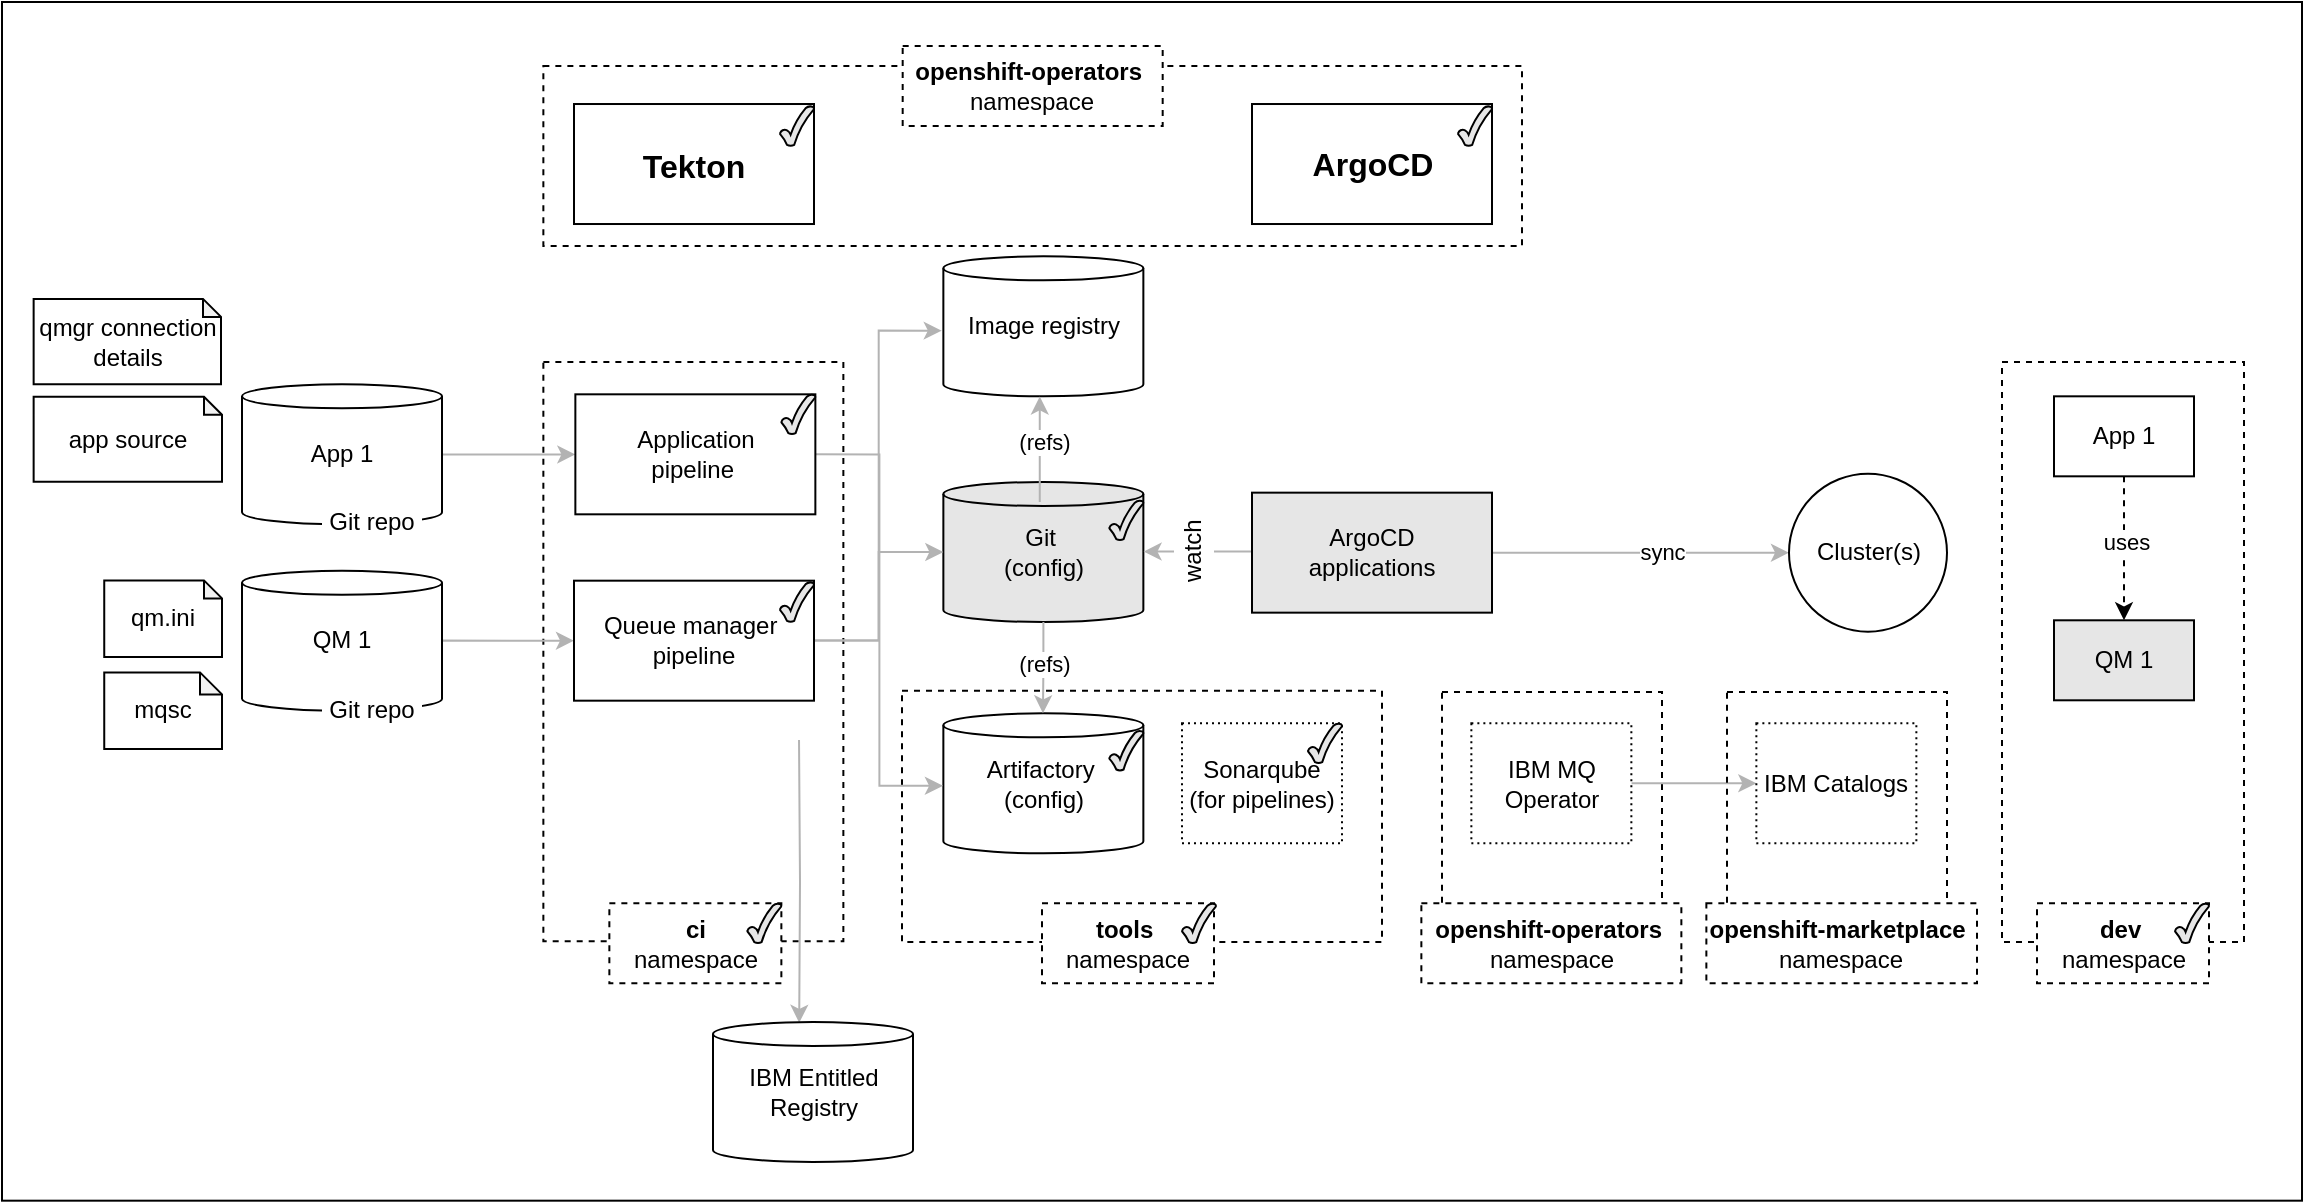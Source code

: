 <mxfile version="13.6.2" type="device"><diagram id="UTinChKDrVvf448LVd9W" name="Page-1"><mxGraphModel dx="599" dy="905" grid="1" gridSize="10" guides="1" tooltips="1" connect="1" arrows="1" fold="1" page="1" pageScale="1" pageWidth="827" pageHeight="1169" math="0" shadow="0"><root><mxCell id="0"/><mxCell id="1" parent="0"/><mxCell id="7EbdtZ1wX-9lele891Sm-1" value="" style="rounded=0;whiteSpace=wrap;html=1;strokeWidth=1;fillColor=none;labelBorderColor=none;labelBackgroundColor=#E6E6E6;" parent="1" vertex="1"><mxGeometry x="1310" y="700" width="1150" height="599.34" as="geometry"/></mxCell><mxCell id="pC6Pr4sY8DL3rVnmXE86-1" value="" style="rounded=0;whiteSpace=wrap;html=1;fillColor=none;dashed=1;" parent="1" vertex="1"><mxGeometry x="1580.68" y="732" width="489.32" height="90" as="geometry"/></mxCell><mxCell id="nMPC3mPah6r8PmS-MzH5-1" value="" style="rounded=0;whiteSpace=wrap;html=1;fillColor=none;dashed=1;" parent="1" vertex="1"><mxGeometry x="1760" y="1044.33" width="240" height="125.67" as="geometry"/></mxCell><mxCell id="NAWqDlOEye6jGbW9zt98-1" value="" style="rounded=0;whiteSpace=wrap;html=1;strokeWidth=1;fontSize=12;fontColor=#000000;fillColor=none;" parent="1" vertex="1"><mxGeometry x="1596" y="751.01" width="120" height="60" as="geometry"/></mxCell><mxCell id="NAWqDlOEye6jGbW9zt98-2" value="" style="rounded=0;whiteSpace=wrap;html=1;strokeWidth=1;fontSize=12;fontColor=#000000;fillColor=none;" parent="1" vertex="1"><mxGeometry x="1935" y="751.01" width="120" height="60" as="geometry"/></mxCell><mxCell id="Jk9uCM5dDqmdFH6WGkGJ-2" value="" style="rounded=0;whiteSpace=wrap;html=1;fillColor=none;dashed=1;" parent="1" vertex="1"><mxGeometry x="1580.68" y="880" width="150" height="289.66" as="geometry"/></mxCell><mxCell id="Jk9uCM5dDqmdFH6WGkGJ-3" value="" style="rounded=0;whiteSpace=wrap;html=1;fillColor=none;dashed=1;" parent="1" vertex="1"><mxGeometry x="2310" y="880" width="121" height="290" as="geometry"/></mxCell><mxCell id="7EbdtZ1wX-9lele891Sm-3" value="Image registry" style="shape=cylinder2;whiteSpace=wrap;html=1;boundedLbl=1;backgroundOutline=1;size=6.0;strokeWidth=1;fillColor=#ffffff;fontSize=12;fontColor=#000000;" parent="1" vertex="1"><mxGeometry x="1780.68" y="827.16" width="100" height="70" as="geometry"/></mxCell><mxCell id="7EbdtZ1wX-9lele891Sm-4" style="edgeStyle=orthogonalEdgeStyle;rounded=0;orthogonalLoop=1;jettySize=auto;html=1;entryX=-0.008;entryY=0.531;entryDx=0;entryDy=0;entryPerimeter=0;strokeColor=#B3B3B3;fontSize=12;fontColor=#000000;" parent="1" source="7EbdtZ1wX-9lele891Sm-2" target="7EbdtZ1wX-9lele891Sm-3" edge="1"><mxGeometry relative="1" as="geometry"/></mxCell><mxCell id="7EbdtZ1wX-9lele891Sm-5" value="Git&amp;nbsp;&lt;br&gt;(config)" style="shape=cylinder2;whiteSpace=wrap;html=1;boundedLbl=1;backgroundOutline=1;size=6.0;strokeWidth=1;fontSize=12;fontColor=#000000;fillColor=#E6E6E6;" parent="1" vertex="1"><mxGeometry x="1780.68" y="940.0" width="100" height="70" as="geometry"/></mxCell><mxCell id="7EbdtZ1wX-9lele891Sm-6" style="edgeStyle=orthogonalEdgeStyle;rounded=0;orthogonalLoop=1;jettySize=auto;html=1;strokeColor=#B3B3B3;fontSize=12;fontColor=#000000;" parent="1" source="7EbdtZ1wX-9lele891Sm-2" target="7EbdtZ1wX-9lele891Sm-5" edge="1"><mxGeometry relative="1" as="geometry"/></mxCell><mxCell id="7EbdtZ1wX-9lele891Sm-7" style="edgeStyle=orthogonalEdgeStyle;rounded=0;orthogonalLoop=1;jettySize=auto;html=1;strokeColor=#B3B3B3;fontSize=12;fontColor=#000000;entryX=1.001;entryY=0.497;entryDx=0;entryDy=0;entryPerimeter=0;" parent="1" source="7EbdtZ1wX-9lele891Sm-9" target="7EbdtZ1wX-9lele891Sm-5" edge="1"><mxGeometry relative="1" as="geometry"><mxPoint x="1870" y="975" as="targetPoint"/><Array as="points"><mxPoint x="1888" y="975"/></Array></mxGeometry></mxCell><mxCell id="uUtcWR_pwqHPvkWtNcrW-5" style="edgeStyle=orthogonalEdgeStyle;rounded=0;orthogonalLoop=1;jettySize=auto;html=1;strokeColor=#B3B3B3;" parent="1" source="7EbdtZ1wX-9lele891Sm-9" target="7EbdtZ1wX-9lele891Sm-10" edge="1"><mxGeometry relative="1" as="geometry"/></mxCell><mxCell id="uUtcWR_pwqHPvkWtNcrW-6" value="sync" style="edgeLabel;html=1;align=center;verticalAlign=middle;resizable=0;points=[];" parent="uUtcWR_pwqHPvkWtNcrW-5" vertex="1" connectable="0"><mxGeometry x="0.232" y="-1" relative="1" as="geometry"><mxPoint x="-6.39" y="-2" as="offset"/></mxGeometry></mxCell><mxCell id="7EbdtZ1wX-9lele891Sm-9" value="ArgoCD&lt;br&gt;applications" style="rounded=0;whiteSpace=wrap;html=1;strokeWidth=1;fontSize=12;fontColor=#000000;fillColor=#E6E6E6;" parent="1" vertex="1"><mxGeometry x="1935" y="945.33" width="120" height="60" as="geometry"/></mxCell><mxCell id="7EbdtZ1wX-9lele891Sm-10" value="Cluster(s)" style="ellipse;whiteSpace=wrap;html=1;aspect=fixed;strokeWidth=1;fillColor=#ffffff;fontSize=12;fontColor=#000000;" parent="1" vertex="1"><mxGeometry x="2203.5" y="935.83" width="79" height="79" as="geometry"/></mxCell><mxCell id="7EbdtZ1wX-9lele891Sm-12" value="Tekton" style="text;html=1;strokeColor=none;align=center;verticalAlign=middle;whiteSpace=wrap;rounded=0;fontSize=16;fontColor=#000000;fontStyle=1;" parent="1" vertex="1"><mxGeometry x="1635.68" y="772" width="40" height="20" as="geometry"/></mxCell><mxCell id="7EbdtZ1wX-9lele891Sm-13" value="ArgoCD" style="text;html=1;strokeColor=none;align=center;verticalAlign=middle;whiteSpace=wrap;rounded=0;fontSize=16;fontColor=#000000;fontStyle=1;" parent="1" vertex="1"><mxGeometry x="1950.75" y="771.01" width="88.5" height="20" as="geometry"/></mxCell><mxCell id="7EbdtZ1wX-9lele891Sm-15" value="Artifactory&amp;nbsp;&lt;br&gt;(config)" style="shape=cylinder2;whiteSpace=wrap;html=1;boundedLbl=1;backgroundOutline=1;size=6.0;strokeWidth=1;fontSize=12;fontColor=#000000;labelBackgroundColor=none;fillColor=none;" parent="1" vertex="1"><mxGeometry x="1780.68" y="1055.66" width="100" height="70" as="geometry"/></mxCell><mxCell id="7EbdtZ1wX-9lele891Sm-16" style="edgeStyle=orthogonalEdgeStyle;rounded=0;orthogonalLoop=1;jettySize=auto;html=1;startArrow=none;endArrow=classic;strokeColor=#B3B3B3;fontFamily=Helvetica;fontColor=#000000;entryX=-0.002;entryY=0.518;entryDx=0;entryDy=0;entryPerimeter=0;fontSize=12;exitX=1;exitY=0.5;exitDx=0;exitDy=0;" parent="1" source="7EbdtZ1wX-9lele891Sm-33" target="7EbdtZ1wX-9lele891Sm-15" edge="1"><mxGeometry relative="1" as="geometry"/></mxCell><mxCell id="7EbdtZ1wX-9lele891Sm-17" style="edgeStyle=orthogonalEdgeStyle;rounded=0;orthogonalLoop=1;jettySize=auto;html=1;startArrow=none;endArrow=classic;strokeColor=#B3B3B3;fontFamily=Helvetica;fontColor=#000000;fontSize=12;endFill=1;entryX=0.498;entryY=0;entryDx=0;entryDy=0;entryPerimeter=0;" parent="1" source="7EbdtZ1wX-9lele891Sm-5" target="7EbdtZ1wX-9lele891Sm-15" edge="1"><mxGeometry relative="1" as="geometry"><mxPoint x="1830.68" y="1045.66" as="targetPoint"/></mxGeometry></mxCell><mxCell id="7EbdtZ1wX-9lele891Sm-18" value="&amp;nbsp;(refs)&amp;nbsp;" style="edgeLabel;html=1;align=center;verticalAlign=middle;resizable=0;points=[];fontFamily=Helvetica;fontColor=#000000;" parent="7EbdtZ1wX-9lele891Sm-17" vertex="1" connectable="0"><mxGeometry x="0.659" relative="1" as="geometry"><mxPoint x="0.2" y="-17.18" as="offset"/></mxGeometry></mxCell><mxCell id="7EbdtZ1wX-9lele891Sm-19" style="edgeStyle=orthogonalEdgeStyle;rounded=0;orthogonalLoop=1;jettySize=auto;html=1;entryX=0;entryY=0.5;entryDx=0;entryDy=0;fillColor=#f5f5f5;strokeColor=#B3B3B3;exitX=0.99;exitY=0.524;exitDx=0;exitDy=0;exitPerimeter=0;" parent="1" source="7EbdtZ1wX-9lele891Sm-20" target="7EbdtZ1wX-9lele891Sm-2" edge="1"><mxGeometry relative="1" as="geometry"><Array as="points"><mxPoint x="1529" y="1019"/></Array><mxPoint x="1539.34" y="1009.15" as="sourcePoint"/></mxGeometry></mxCell><mxCell id="7EbdtZ1wX-9lele891Sm-20" value="QM 1" style="shape=cylinder2;whiteSpace=wrap;html=1;boundedLbl=1;backgroundOutline=1;size=6.0;strokeWidth=1;fontSize=12;fontColor=#000000;fillColor=#FFFFFF;" parent="1" vertex="1"><mxGeometry x="1430" y="984.33" width="100" height="70" as="geometry"/></mxCell><mxCell id="7EbdtZ1wX-9lele891Sm-34" style="edgeStyle=orthogonalEdgeStyle;rounded=0;orthogonalLoop=1;jettySize=auto;html=1;fillColor=#f5f5f5;strokeColor=#b3b3b3;" parent="1" source="7EbdtZ1wX-9lele891Sm-22" target="7EbdtZ1wX-9lele891Sm-33" edge="1"><mxGeometry relative="1" as="geometry"><Array as="points"><mxPoint x="1580" y="926"/><mxPoint x="1580" y="926"/></Array></mxGeometry></mxCell><mxCell id="7EbdtZ1wX-9lele891Sm-22" value="App 1" style="shape=cylinder2;whiteSpace=wrap;html=1;boundedLbl=1;backgroundOutline=1;size=6.0;strokeWidth=1;fillColor=#ffffff;fontSize=12;fontColor=#000000;" parent="1" vertex="1"><mxGeometry x="1430" y="891.16" width="100" height="70" as="geometry"/></mxCell><mxCell id="7EbdtZ1wX-9lele891Sm-23" value="qmgr connection details" style="shape=note;whiteSpace=wrap;html=1;backgroundOutline=1;darkOpacity=0.05;fillColor=none;size=9;" parent="1" vertex="1"><mxGeometry x="1325.82" y="848.45" width="93.68" height="42.71" as="geometry"/></mxCell><mxCell id="7EbdtZ1wX-9lele891Sm-24" value="Git repo" style="text;html=1;align=center;verticalAlign=middle;whiteSpace=wrap;rounded=0;fillColor=#ffffff;" parent="1" vertex="1"><mxGeometry x="1470" y="950.16" width="50" height="20" as="geometry"/></mxCell><mxCell id="7EbdtZ1wX-9lele891Sm-25" value="mqsc" style="shape=note;whiteSpace=wrap;html=1;backgroundOutline=1;darkOpacity=0.05;size=11;fillColor=#FFFFFF;" parent="1" vertex="1"><mxGeometry x="1361.12" y="1035.19" width="58.878" height="38.273" as="geometry"/></mxCell><mxCell id="7EbdtZ1wX-9lele891Sm-26" value="qm.ini" style="shape=note;whiteSpace=wrap;html=1;backgroundOutline=1;darkOpacity=0.05;size=9;fillColor=#FFFFFF;" parent="1" vertex="1"><mxGeometry x="1361.122" y="989.19" width="58.878" height="38.273" as="geometry"/></mxCell><mxCell id="7EbdtZ1wX-9lele891Sm-27" value="app source" style="shape=note;whiteSpace=wrap;html=1;backgroundOutline=1;darkOpacity=0.05;fillColor=none;size=9;" parent="1" vertex="1"><mxGeometry x="1325.82" y="897.37" width="94.18" height="42.5" as="geometry"/></mxCell><mxCell id="7EbdtZ1wX-9lele891Sm-28" value="QM 1" style="rounded=0;whiteSpace=wrap;html=1;fillColor=#E6E6E6;" parent="1" vertex="1"><mxGeometry x="2336" y="1009.15" width="70" height="40" as="geometry"/></mxCell><mxCell id="7EbdtZ1wX-9lele891Sm-29" style="edgeStyle=orthogonalEdgeStyle;rounded=0;orthogonalLoop=1;jettySize=auto;html=1;dashed=1;" parent="1" source="7EbdtZ1wX-9lele891Sm-31" target="7EbdtZ1wX-9lele891Sm-28" edge="1"><mxGeometry relative="1" as="geometry"/></mxCell><mxCell id="7EbdtZ1wX-9lele891Sm-30" value="uses" style="edgeLabel;html=1;align=center;verticalAlign=middle;resizable=0;points=[];" parent="7EbdtZ1wX-9lele891Sm-29" vertex="1" connectable="0"><mxGeometry x="-0.088" y="1" relative="1" as="geometry"><mxPoint as="offset"/></mxGeometry></mxCell><mxCell id="7EbdtZ1wX-9lele891Sm-31" value="App 1" style="rounded=0;whiteSpace=wrap;html=1;fillColor=#ffffff;" parent="1" vertex="1"><mxGeometry x="2336" y="897.16" width="70" height="40" as="geometry"/></mxCell><mxCell id="7EbdtZ1wX-9lele891Sm-33" value="Application &lt;br&gt;pipeline&amp;nbsp;" style="rounded=0;whiteSpace=wrap;html=1;strokeWidth=1;fontSize=12;fontColor=#000000;fillColor=none;" parent="1" vertex="1"><mxGeometry x="1596.68" y="896.16" width="120" height="60" as="geometry"/></mxCell><mxCell id="7EbdtZ1wX-9lele891Sm-14" value="watch" style="text;html=1;strokeColor=none;align=center;verticalAlign=middle;whiteSpace=wrap;rounded=0;fontSize=12;rotation=-90;fillColor=#ffffff;" parent="1" vertex="1"><mxGeometry x="1886" y="964.33" width="40" height="20" as="geometry"/></mxCell><mxCell id="7EbdtZ1wX-9lele891Sm-37" style="edgeStyle=orthogonalEdgeStyle;rounded=0;orthogonalLoop=1;jettySize=auto;html=1;startArrow=none;endArrow=classic;strokeColor=#B3B3B3;fontFamily=Helvetica;fontColor=#000000;fontSize=12;endFill=1;entryX=0.482;entryY=1.001;entryDx=0;entryDy=0;entryPerimeter=0;exitX=0.482;exitY=0.143;exitDx=0;exitDy=0;exitPerimeter=0;" parent="1" source="7EbdtZ1wX-9lele891Sm-5" target="7EbdtZ1wX-9lele891Sm-3" edge="1"><mxGeometry relative="1" as="geometry"><mxPoint x="1840.48" y="1065.66" as="targetPoint"/><mxPoint x="1829" y="940" as="sourcePoint"/></mxGeometry></mxCell><mxCell id="7EbdtZ1wX-9lele891Sm-38" value="&amp;nbsp;(refs)&amp;nbsp;" style="edgeLabel;html=1;align=center;verticalAlign=middle;resizable=0;points=[];fontFamily=Helvetica;fontColor=#000000;" parent="7EbdtZ1wX-9lele891Sm-37" vertex="1" connectable="0"><mxGeometry x="0.659" relative="1" as="geometry"><mxPoint x="1.8" y="13.88" as="offset"/></mxGeometry></mxCell><mxCell id="Jk9uCM5dDqmdFH6WGkGJ-4" value="&lt;b&gt;ci&lt;/b&gt; &lt;br&gt;namespace" style="text;html=1;align=center;verticalAlign=middle;whiteSpace=wrap;rounded=0;dashed=1;labelBackgroundColor=none;strokeColor=#000000;fillColor=#ffffff;" parent="1" vertex="1"><mxGeometry x="1613.68" y="1150.66" width="86" height="40" as="geometry"/></mxCell><mxCell id="NAWqDlOEye6jGbW9zt98-3" value="&lt;b&gt;dev&lt;/b&gt;&amp;nbsp;&lt;br&gt;namespace" style="text;html=1;align=center;verticalAlign=middle;whiteSpace=wrap;rounded=0;dashed=1;labelBackgroundColor=none;strokeColor=#000000;fillColor=#ffffff;" parent="1" vertex="1"><mxGeometry x="2327.5" y="1150.66" width="86" height="40" as="geometry"/></mxCell><mxCell id="nMPC3mPah6r8PmS-MzH5-2" value="&lt;b&gt;tools&lt;/b&gt;&amp;nbsp;&lt;br&gt;namespace" style="text;html=1;align=center;verticalAlign=middle;whiteSpace=wrap;rounded=0;dashed=1;labelBackgroundColor=none;strokeColor=#000000;fillColor=#ffffff;" parent="1" vertex="1"><mxGeometry x="1830" y="1150.66" width="86" height="40" as="geometry"/></mxCell><mxCell id="iSr1FxoObjYm5_AKLZpw-1" value="Sonarqube&lt;br&gt;(for pipelines)" style="rounded=0;whiteSpace=wrap;html=1;strokeWidth=1;fontSize=12;fontColor=#000000;dashed=1;dashPattern=1 2;fillColor=none;" parent="1" vertex="1"><mxGeometry x="1900" y="1060.66" width="80" height="60" as="geometry"/></mxCell><mxCell id="7EbdtZ1wX-9lele891Sm-2" value="Queue manager&amp;nbsp;&lt;br&gt;pipeline" style="rounded=0;whiteSpace=wrap;html=1;strokeWidth=1;fontSize=12;fontColor=#000000;fillColor=#FFFFFF;" parent="1" vertex="1"><mxGeometry x="1596" y="989.34" width="120" height="60" as="geometry"/></mxCell><mxCell id="F3B-IeDooN-zGBDn68_g-2" value="" style="verticalLabelPosition=bottom;verticalAlign=top;html=1;shape=mxgraph.basic.tick;fillColor=#E6E6E6;" parent="1" vertex="1"><mxGeometry x="1699" y="752" width="17" height="20" as="geometry"/></mxCell><mxCell id="F3B-IeDooN-zGBDn68_g-3" value="" style="verticalLabelPosition=bottom;verticalAlign=top;html=1;shape=mxgraph.basic.tick;fillColor=#E6E6E6;" parent="1" vertex="1"><mxGeometry x="2038" y="752" width="17" height="20" as="geometry"/></mxCell><mxCell id="F3B-IeDooN-zGBDn68_g-5" value="" style="verticalLabelPosition=bottom;verticalAlign=top;html=1;shape=mxgraph.basic.tick;fillColor=#E6E6E6;" parent="1" vertex="1"><mxGeometry x="1863.68" y="949.16" width="17" height="20" as="geometry"/></mxCell><mxCell id="F3B-IeDooN-zGBDn68_g-6" value="" style="verticalLabelPosition=bottom;verticalAlign=top;html=1;shape=mxgraph.basic.tick;fillColor=#E6E6E6;" parent="1" vertex="1"><mxGeometry x="1682.68" y="1150.66" width="17" height="20" as="geometry"/></mxCell><mxCell id="F3B-IeDooN-zGBDn68_g-7" value="" style="verticalLabelPosition=bottom;verticalAlign=top;html=1;shape=mxgraph.basic.tick;fillColor=#E6E6E6;" parent="1" vertex="1"><mxGeometry x="1900" y="1150.66" width="17" height="20" as="geometry"/></mxCell><mxCell id="F3B-IeDooN-zGBDn68_g-8" value="" style="verticalLabelPosition=bottom;verticalAlign=top;html=1;shape=mxgraph.basic.tick;fillColor=#E6E6E6;" parent="1" vertex="1"><mxGeometry x="2396.5" y="1150.66" width="17" height="20" as="geometry"/></mxCell><mxCell id="b6R_iBbxvuWY6ZgcWjGZ-1" value="" style="verticalLabelPosition=bottom;verticalAlign=top;html=1;shape=mxgraph.basic.tick;fillColor=#E6E6E6;" parent="1" vertex="1"><mxGeometry x="1699.68" y="896.16" width="17" height="20" as="geometry"/></mxCell><mxCell id="b6R_iBbxvuWY6ZgcWjGZ-2" value="" style="verticalLabelPosition=bottom;verticalAlign=top;html=1;shape=mxgraph.basic.tick;fillColor=#E6E6E6;" parent="1" vertex="1"><mxGeometry x="1699" y="990" width="17" height="20" as="geometry"/></mxCell><mxCell id="b6R_iBbxvuWY6ZgcWjGZ-3" value="" style="verticalLabelPosition=bottom;verticalAlign=top;html=1;shape=mxgraph.basic.tick;fillColor=#E6E6E6;" parent="1" vertex="1"><mxGeometry x="1863.68" y="1064.33" width="17" height="20" as="geometry"/></mxCell><mxCell id="b6R_iBbxvuWY6ZgcWjGZ-5" value="" style="verticalLabelPosition=bottom;verticalAlign=top;html=1;shape=mxgraph.basic.tick;fillColor=#E6E6E6;" parent="1" vertex="1"><mxGeometry x="1963" y="1060.66" width="17" height="20" as="geometry"/></mxCell><mxCell id="7EbdtZ1wX-9lele891Sm-32" value="Git repo" style="text;html=1;align=center;verticalAlign=middle;whiteSpace=wrap;rounded=0;fillColor=#ffffff;" parent="1" vertex="1"><mxGeometry x="1470" y="1044.33" width="50" height="20" as="geometry"/></mxCell><mxCell id="b6R_iBbxvuWY6ZgcWjGZ-11" value="" style="rounded=0;whiteSpace=wrap;html=1;fillColor=none;dashed=1;" parent="1" vertex="1"><mxGeometry x="2030" y="1044.99" width="110" height="125.67" as="geometry"/></mxCell><mxCell id="b6R_iBbxvuWY6ZgcWjGZ-12" value="&lt;b&gt;openshift-operators&lt;/b&gt;&amp;nbsp;&lt;br&gt;namespace" style="text;html=1;align=center;verticalAlign=middle;whiteSpace=wrap;rounded=0;dashed=1;labelBackgroundColor=none;strokeColor=#000000;fillColor=#ffffff;" parent="1" vertex="1"><mxGeometry x="2019.68" y="1150.66" width="130" height="40" as="geometry"/></mxCell><mxCell id="uUtcWR_pwqHPvkWtNcrW-7" style="edgeStyle=orthogonalEdgeStyle;rounded=0;orthogonalLoop=1;jettySize=auto;html=1;entryX=0;entryY=0.5;entryDx=0;entryDy=0;strokeColor=#B3B3B3;" parent="1" source="b6R_iBbxvuWY6ZgcWjGZ-13" target="uUtcWR_pwqHPvkWtNcrW-4" edge="1"><mxGeometry relative="1" as="geometry"/></mxCell><mxCell id="b6R_iBbxvuWY6ZgcWjGZ-13" value="IBM MQ&lt;br&gt;Operator" style="rounded=0;whiteSpace=wrap;html=1;strokeWidth=1;fontSize=12;fontColor=#000000;dashed=1;dashPattern=1 2;fillColor=#FFFFFF;" parent="1" vertex="1"><mxGeometry x="2044.68" y="1060.66" width="80" height="60" as="geometry"/></mxCell><mxCell id="DagG4UCRHg5s3641elUG-1" style="edgeStyle=orthogonalEdgeStyle;rounded=0;orthogonalLoop=1;jettySize=auto;html=1;strokeColor=#B3B3B3;entryX=0.431;entryY=0.006;entryDx=0;entryDy=0;entryPerimeter=0;exitX=0.75;exitY=1;exitDx=0;exitDy=0;" parent="1" target="b6R_iBbxvuWY6ZgcWjGZ-20" edge="1"><mxGeometry relative="1" as="geometry"><mxPoint x="1708.51" y="1069.0" as="sourcePoint"/></mxGeometry></mxCell><mxCell id="b6R_iBbxvuWY6ZgcWjGZ-20" value="IBM Entitled Registry" style="shape=cylinder2;whiteSpace=wrap;html=1;boundedLbl=1;backgroundOutline=1;size=6.0;strokeWidth=1;fontSize=12;fontColor=#000000;fillColor=#FFFFFF;" parent="1" vertex="1"><mxGeometry x="1665.5" y="1210" width="100" height="70" as="geometry"/></mxCell><mxCell id="pC6Pr4sY8DL3rVnmXE86-2" value="&lt;b&gt;openshift-operators&lt;/b&gt;&amp;nbsp;&lt;br&gt;namespace" style="text;html=1;align=center;verticalAlign=middle;whiteSpace=wrap;rounded=0;dashed=1;labelBackgroundColor=none;strokeColor=#000000;fillColor=#ffffff;" parent="1" vertex="1"><mxGeometry x="1760.34" y="722" width="130" height="40" as="geometry"/></mxCell><mxCell id="uUtcWR_pwqHPvkWtNcrW-2" value="" style="rounded=0;whiteSpace=wrap;html=1;fillColor=none;dashed=1;" parent="1" vertex="1"><mxGeometry x="2172.5" y="1044.99" width="110" height="125.67" as="geometry"/></mxCell><mxCell id="uUtcWR_pwqHPvkWtNcrW-3" value="&lt;b&gt;openshift-marketplace&lt;/b&gt;&amp;nbsp;&lt;br&gt;namespace" style="text;html=1;align=center;verticalAlign=middle;whiteSpace=wrap;rounded=0;dashed=1;labelBackgroundColor=none;strokeColor=#000000;fillColor=#ffffff;" parent="1" vertex="1"><mxGeometry x="2162.18" y="1150.66" width="135.32" height="40" as="geometry"/></mxCell><mxCell id="uUtcWR_pwqHPvkWtNcrW-4" value="IBM Catalogs" style="rounded=0;whiteSpace=wrap;html=1;strokeWidth=1;fontSize=12;fontColor=#000000;dashed=1;dashPattern=1 2;fillColor=#FFFFFF;" parent="1" vertex="1"><mxGeometry x="2187.18" y="1060.66" width="80" height="60" as="geometry"/></mxCell></root></mxGraphModel></diagram></mxfile>